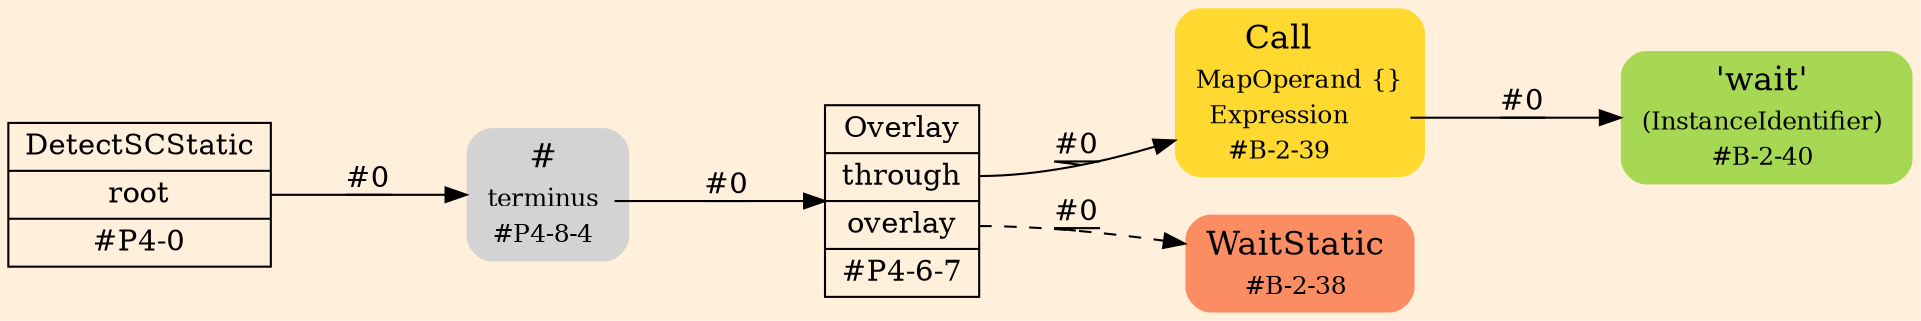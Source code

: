 digraph Inferno {
graph [
rankdir = "LR"
ranksep = 1.0
size = "14,20"
bgcolor = antiquewhite1
];
node [
];
"CR#P4-0" [
shape = "record"
fillcolor = "transparent"
label = "<fixed> DetectSCStatic | <port0> root | <port1> #P4-0"
style = "filled"
fontsize = "14"
fillcolor = antiquewhite1
];
"#P4-8-4" [
shape = "plaintext"
label = <<TABLE BORDER="0" CELLBORDER="0" CELLSPACING="0">
 <TR>
  <TD><FONT POINT-SIZE="16.0">#</FONT></TD>
  <TD></TD>
 </TR>
 <TR>
  <TD>terminus</TD>
  <TD PORT="port0"></TD>
 </TR>
 <TR>
  <TD>#P4-8-4</TD>
  <TD PORT="port1"></TD>
 </TR>
</TABLE>>
style = "rounded,filled"
fontsize = "12"
];
"#P4-6-7" [
shape = "record"
label = "<fixed> Overlay | <port0> through | <port1> overlay | <port2> #P4-6-7"
style = "filled"
fontsize = "14"
fillcolor = antiquewhite1
];
"#B-2-39" [
shape = "plaintext"
fillcolor = "/set28/6"
label = <<TABLE BORDER="0" CELLBORDER="0" CELLSPACING="0">
 <TR>
  <TD><FONT POINT-SIZE="16.0">Call</FONT></TD>
  <TD></TD>
 </TR>
 <TR>
  <TD>MapOperand</TD>
  <TD PORT="port0">{}</TD>
 </TR>
 <TR>
  <TD>Expression</TD>
  <TD PORT="port1"></TD>
 </TR>
 <TR>
  <TD>#B-2-39</TD>
  <TD PORT="port2"></TD>
 </TR>
</TABLE>>
style = "rounded,filled"
fontsize = "12"
];
"#B-2-40" [
shape = "plaintext"
fillcolor = "/set28/5"
label = <<TABLE BORDER="0" CELLBORDER="0" CELLSPACING="0">
 <TR>
  <TD><FONT POINT-SIZE="16.0">'wait'</FONT></TD>
  <TD></TD>
 </TR>
 <TR>
  <TD>(InstanceIdentifier)</TD>
  <TD PORT="port0"></TD>
 </TR>
 <TR>
  <TD>#B-2-40</TD>
  <TD PORT="port1"></TD>
 </TR>
</TABLE>>
style = "rounded,filled"
fontsize = "12"
];
"#B-2-38" [
shape = "plaintext"
fillcolor = "/set28/2"
label = <<TABLE BORDER="0" CELLBORDER="0" CELLSPACING="0">
 <TR>
  <TD><FONT POINT-SIZE="16.0">WaitStatic</FONT></TD>
  <TD></TD>
 </TR>
 <TR>
  <TD>#B-2-38</TD>
  <TD PORT="port0"></TD>
 </TR>
</TABLE>>
style = "rounded,filled"
fontsize = "12"
];
"CR#P4-0":port0 -> "#P4-8-4" [style="solid"
label = "#0"
decorate = true
];
"#P4-8-4":port0 -> "#P4-6-7" [style="solid"
label = "#0"
decorate = true
];
"#P4-6-7":port0 -> "#B-2-39" [style="solid"
label = "#0"
decorate = true
];
"#P4-6-7":port1 -> "#B-2-38" [style="dashed"
label = "#0"
decorate = true
];
"#B-2-39":port1 -> "#B-2-40" [style="solid"
label = "#0"
decorate = true
];
}
